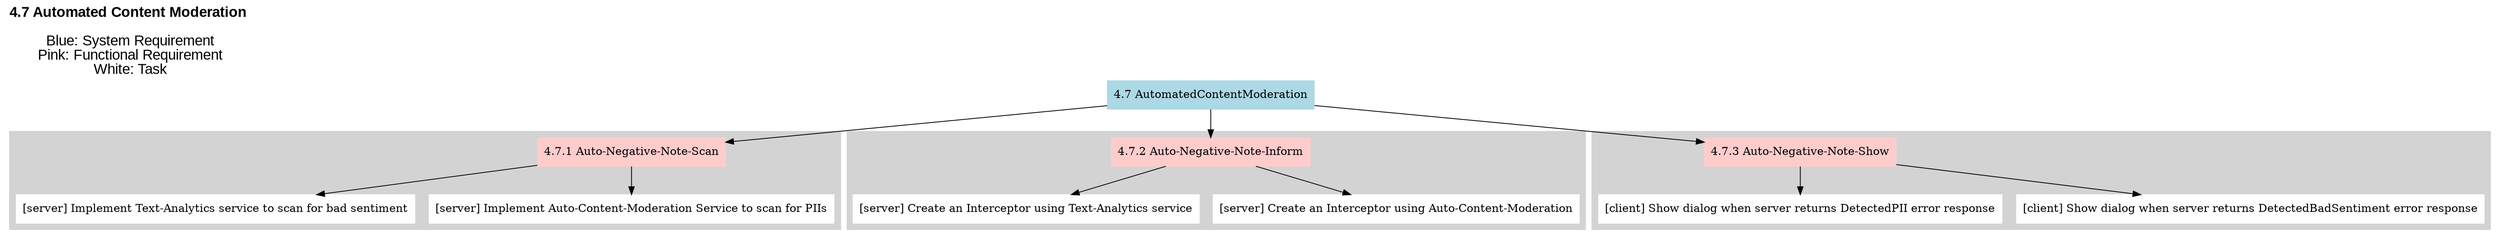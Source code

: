 /*
Automated Content Moderation:
Auto-Negative-Note-Scan:    The server will need to scan the note’s contents to compare 
                            and decide whether it is appropriate enough to store and 
                            display to other users

Auto-Negative-Note-Inform:  The server should inform the client if the content was deemed 
                            inappropriate

Auto-Negative-Note-Show:    The client should inform the user that their note was not uploaded 
                            due to the note’s content containing inappropriate content
*/

digraph
{
    fontsize = 18
    fontname = Arial
    labelloc = "t"
    labeljust = "l"
    rankdir="TB"
    overlap="compress"
    node [shape = rect, color=lightblue, style=filled]; "4.7 AutomatedContentModeration";  // System Reqs
    node [shape = rect, color="#FFCCCC"];                             // Functional Reqs
    "4.7.1 Auto-Negative-Note-Scan" 
    "4.7.2 Auto-Negative-Note-Inform" 
    "4.7.3 Auto-Negative-Note-Show";                              
    node [shape = rect, color=black, nodesep=0.75];               // Tasks
    "4.7 AutomatedContentModeration" -> "4.7.1 Auto-Negative-Note-Scan";
    "4.7 AutomatedContentModeration" -> "4.7.2 Auto-Negative-Note-Inform";
    "4.7 AutomatedContentModeration" -> "4.7.3 Auto-Negative-Note-Show";
    subgraph cluster_0 {
		style=filled;
		color=lightgrey;
		node [style=filled,color=white];
        "4.7.1 Auto-Negative-Note-Scan" -> "[server] Implement Text-Analytics service to scan for bad sentiment"
        "4.7.1 Auto-Negative-Note-Scan" -> "[server] Implement Auto-Content-Moderation Service to scan for PIIs"
	}
    subgraph cluster_1 {
		style=filled;
		color=lightgrey;
		node [style=filled,color=white];
        "4.7.2 Auto-Negative-Note-Inform" -> "[server] Create an Interceptor using Text-Analytics service"
        "4.7.2 Auto-Negative-Note-Inform" -> "[server] Create an Interceptor using Auto-Content-Moderation"
	}
    subgraph cluster_2 {
		style=filled;
		color=lightgrey;
		node [style=filled,color=white];
        "4.7.3 Auto-Negative-Note-Show" -> "[client] Show dialog when server returns DetectedPII error response"
        "4.7.3 Auto-Negative-Note-Show" -> "[client] Show dialog when server returns DetectedBadSentiment error response"
	}
    label = <<b>4.7 Automated Content Moderation</b><br/><br/> Blue: System Requirement<br/> Pink: Functional Requirement<br/> White: Task>
}
